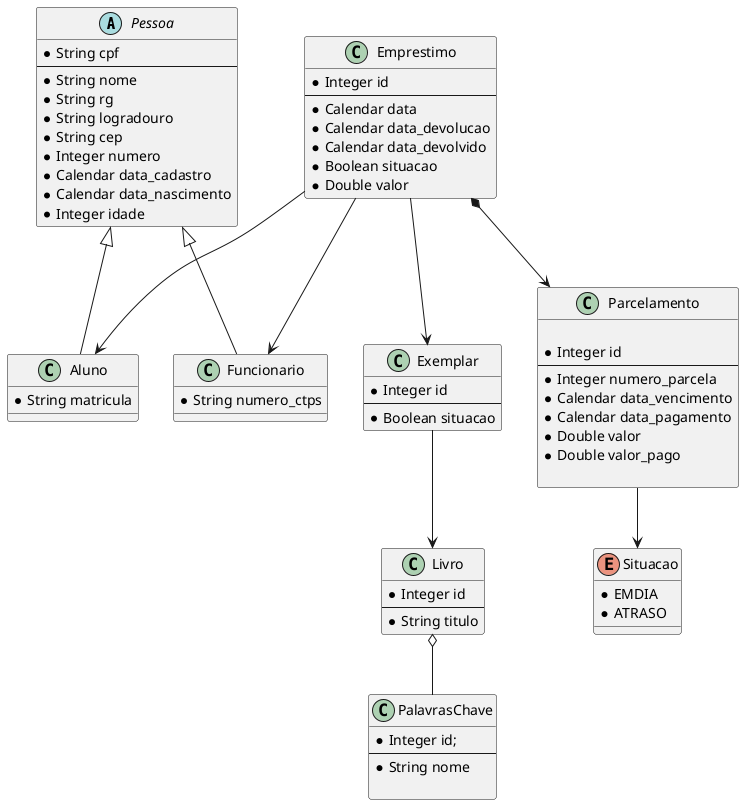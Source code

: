 @startuml
abstract Pessoa {
* String cpf
--
* String nome
* String rg
* String logradouro
* String cep
* Integer numero
* Calendar data_cadastro
* Calendar data_nascimento
* Integer idade    
}
class Aluno {
* String matricula    
}
class Funcionario {
* String numero_ctps   
}
class Livro {
* Integer id
--
* String titulo    
}
class Exemplar {
* Integer id
--
* Boolean situacao    
}
class Emprestimo {
* Integer id
--
* Calendar data
* Calendar data_devolucao
* Calendar data_devolvido
* Boolean situacao
* Double valor    
}

class Parcelamento {

* Integer id
--
* Integer numero_parcela
* Calendar data_vencimento
* Calendar data_pagamento
* Double valor
* Double valor_pago

}

enum Situacao {
    * EMDIA
    * ATRASO
}


class PalavrasChave {
    * Integer id;
    --
    * String nome

}

Exemplar --> Livro 
Emprestimo --> Exemplar
Emprestimo --> Funcionario
Emprestimo --> Aluno

Emprestimo *--> Parcelamento
Parcelamento --> Situacao

Livro o-- PalavrasChave

Pessoa <|-- Funcionario
Pessoa <|-- Aluno




@enduml
